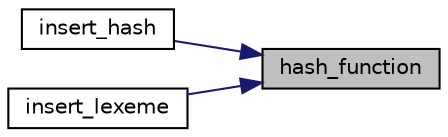 digraph "hash_function"
{
 // LATEX_PDF_SIZE
  edge [fontname="Helvetica",fontsize="10",labelfontname="Helvetica",labelfontsize="10"];
  node [fontname="Helvetica",fontsize="10",shape=record];
  rankdir="RL";
  Node1 [label="hash_function",height=0.2,width=0.4,color="black", fillcolor="grey75", style="filled", fontcolor="black",tooltip="Hash function to generate a hash code for a given lexeme."];
  Node1 -> Node2 [dir="back",color="midnightblue",fontsize="10",style="solid",fontname="Helvetica"];
  Node2 [label="insert_hash",height=0.2,width=0.4,color="black", fillcolor="white", style="filled",URL="$d2/daf/hash__table_8c.html#af16a67ad77c4461ceafd3baa3d4c3fea",tooltip="Compute hash code for a given lexeme and insert it into the hash table."];
  Node1 -> Node3 [dir="back",color="midnightblue",fontsize="10",style="solid",fontname="Helvetica"];
  Node3 [label="insert_lexeme",height=0.2,width=0.4,color="black", fillcolor="white", style="filled",URL="$d0/d92/lexeme__table_8c.html#a60fa759ae85aef60d4a5bf4e8370f185",tooltip="Inserts a lexeme into the lexeme table."];
}
